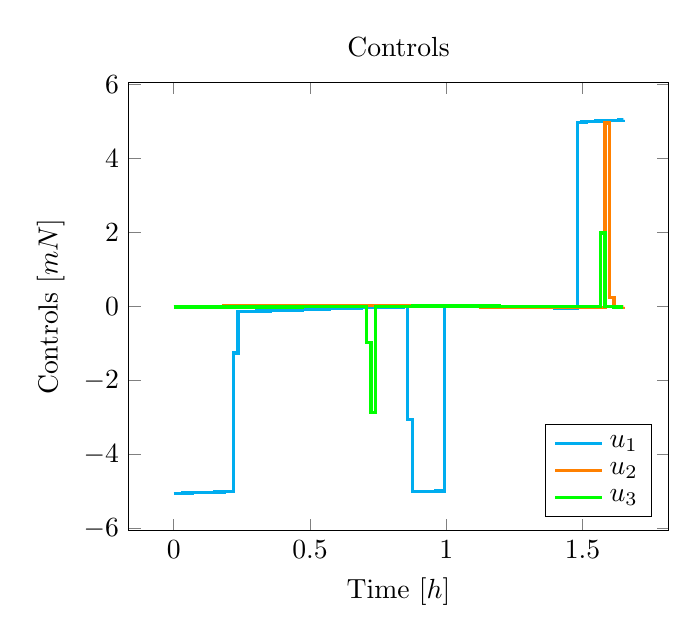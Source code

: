 \begin{tikzpicture}[]
\begin{axis}[legend pos = {south east}, ylabel = {Controls $[mN]$}, title = {Controls}, xlabel = {Time $[h]$}]\addplot+ [const plot, no marks, cyan, very thick]coordinates {
(0.0, -5.053)
(0.017, -5.048)
(0.034, -5.043)
(0.051, -5.039)
(0.067, -5.035)
(0.084, -5.031)
(0.101, -5.027)
(0.118, -5.023)
(0.135, -5.019)
(0.152, -5.016)
(0.168, -5.012)
(0.185, -5.007)
(0.202, -5.002)
(0.219, -1.256)
(0.236, -0.132)
(0.253, -0.129)
(0.269, -0.127)
(0.286, -0.125)
(0.303, -0.122)
(0.32, -0.119)
(0.337, -0.116)
(0.354, -0.113)
(0.37, -0.109)
(0.387, -0.106)
(0.404, -0.102)
(0.421, -0.098)
(0.438, -0.094)
(0.455, -0.09)
(0.471, -0.086)
(0.488, -0.082)
(0.505, -0.078)
(0.522, -0.074)
(0.539, -0.07)
(0.556, -0.065)
(0.572, -0.061)
(0.589, -0.057)
(0.606, -0.053)
(0.623, -0.049)
(0.64, -0.045)
(0.657, -0.041)
(0.673, -0.037)
(0.69, -0.033)
(0.707, -0.029)
(0.724, -0.026)
(0.741, -0.022)
(0.758, -0.019)
(0.774, -0.016)
(0.791, -0.013)
(0.808, -0.01)
(0.825, -0.008)
(0.842, -0.005)
(0.859, -3.048)
(0.875, -4.996)
(0.892, -4.995)
(0.909, -4.994)
(0.926, -4.992)
(0.943, -4.991)
(0.96, -4.989)
(0.976, -4.986)
(0.993, 0.007)
(1.01, 0.007)
(1.027, 0.007)
(1.044, 0.007)
(1.061, 0.007)
(1.077, 0.006)
(1.094, 0.005)
(1.111, 0.004)
(1.128, 0.003)
(1.145, 0.002)
(1.162, -4.575e-6)
(1.178, -0.002)
(1.195, -0.004)
(1.212, -0.006)
(1.229, -0.008)
(1.246, -0.01)
(1.263, -0.013)
(1.279, -0.015)
(1.296, -0.018)
(1.313, -0.021)
(1.33, -0.024)
(1.347, -0.026)
(1.364, -0.029)
(1.38, -0.032)
(1.397, -0.035)
(1.414, -0.038)
(1.431, -0.041)
(1.448, -0.044)
(1.465, -0.047)
(1.481, 4.983)
(1.498, 4.993)
(1.515, 5.003)
(1.532, 5.009)
(1.549, 5.015)
(1.566, 5.021)
(1.582, 5.027)
(1.599, 5.032)
(1.616, 5.038)
(1.633, 5.044)
(1.65, 5.049)
};
\addlegendentry{$u_1$}
\addplot+ [const plot, no marks, orange, very thick]coordinates {
(0.0, -0.006)
(0.017, -0.004)
(0.034, -0.003)
(0.051, -0.001)
(0.067, 0.001)
(0.084, 0.002)
(0.101, 0.004)
(0.118, 0.006)
(0.135, 0.008)
(0.152, 0.01)
(0.168, 0.011)
(0.185, 0.013)
(0.202, 0.015)
(0.219, 0.017)
(0.236, 0.018)
(0.253, 0.02)
(0.269, 0.021)
(0.286, 0.023)
(0.303, 0.024)
(0.32, 0.026)
(0.337, 0.027)
(0.354, 0.028)
(0.37, 0.029)
(0.387, 0.03)
(0.404, 0.031)
(0.421, 0.032)
(0.438, 0.033)
(0.455, 0.034)
(0.471, 0.034)
(0.488, 0.035)
(0.505, 0.035)
(0.522, 0.035)
(0.539, 0.036)
(0.556, 0.036)
(0.572, 0.035)
(0.589, 0.035)
(0.606, 0.035)
(0.623, 0.035)
(0.64, 0.034)
(0.657, 0.033)
(0.673, 0.033)
(0.69, 0.032)
(0.707, 0.031)
(0.724, 0.03)
(0.741, 0.029)
(0.758, 0.027)
(0.774, 0.026)
(0.791, 0.025)
(0.808, 0.023)
(0.825, 0.022)
(0.842, 0.02)
(0.859, 0.019)
(0.875, 0.017)
(0.892, 0.015)
(0.909, 0.014)
(0.926, 0.012)
(0.943, 0.01)
(0.96, 0.008)
(0.976, 0.007)
(0.993, 0.005)
(1.01, 0.003)
(1.027, 0.001)
(1.044, -0.001)
(1.061, -0.002)
(1.077, -0.004)
(1.094, -0.006)
(1.111, -0.007)
(1.128, -0.009)
(1.145, -0.01)
(1.162, -0.012)
(1.178, -0.013)
(1.195, -0.014)
(1.212, -0.016)
(1.229, -0.017)
(1.246, -0.018)
(1.263, -0.019)
(1.279, -0.019)
(1.296, -0.02)
(1.313, -0.021)
(1.33, -0.021)
(1.347, -0.022)
(1.364, -0.022)
(1.38, -0.022)
(1.397, -0.022)
(1.414, -0.022)
(1.431, -0.022)
(1.448, -0.022)
(1.465, -0.021)
(1.481, -0.021)
(1.498, -0.02)
(1.515, -0.02)
(1.532, -0.019)
(1.549, -0.018)
(1.566, -0.017)
(1.582, 4.966)
(1.599, 0.242)
(1.616, -0.013)
(1.633, -0.012)
(1.65, -0.011)
};
\addlegendentry{$u_2$}
\addplot+ [const plot, no marks, green, very thick]coordinates {
(0.0, -0.011)
(0.017, -0.011)
(0.034, -0.012)
(0.051, -0.012)
(0.067, -0.013)
(0.084, -0.013)
(0.101, -0.013)
(0.118, -0.014)
(0.135, -0.014)
(0.152, -0.014)
(0.168, -0.014)
(0.185, -0.014)
(0.202, -0.014)
(0.219, -0.014)
(0.236, -0.014)
(0.253, -0.014)
(0.269, -0.013)
(0.286, -0.013)
(0.303, -0.013)
(0.32, -0.012)
(0.337, -0.012)
(0.354, -0.011)
(0.37, -0.011)
(0.387, -0.01)
(0.404, -0.01)
(0.421, -0.009)
(0.438, -0.008)
(0.455, -0.008)
(0.471, -0.007)
(0.488, -0.006)
(0.505, -0.005)
(0.522, -0.004)
(0.539, -0.004)
(0.556, -0.003)
(0.572, -0.002)
(0.589, -0.001)
(0.606, -9.977e-5)
(0.623, 0.001)
(0.64, 0.002)
(0.657, 0.002)
(0.673, 0.003)
(0.69, 0.004)
(0.707, -0.979)
(0.724, -2.868)
(0.741, 0.007)
(0.758, 0.007)
(0.774, 0.008)
(0.791, 0.009)
(0.808, 0.009)
(0.825, 0.01)
(0.842, 0.011)
(0.859, 0.011)
(0.875, 0.012)
(0.892, 0.012)
(0.909, 0.012)
(0.926, 0.013)
(0.943, 0.013)
(0.96, 0.013)
(0.976, 0.014)
(0.993, 0.014)
(1.01, 0.014)
(1.027, 0.014)
(1.044, 0.014)
(1.061, 0.014)
(1.077, 0.014)
(1.094, 0.013)
(1.111, 0.013)
(1.128, 0.013)
(1.145, 0.013)
(1.162, 0.012)
(1.178, 0.012)
(1.195, 0.011)
(1.212, 0.011)
(1.229, 0.01)
(1.246, 0.01)
(1.263, 0.009)
(1.279, 0.008)
(1.296, 0.008)
(1.313, 0.007)
(1.33, 0.006)
(1.347, 0.005)
(1.364, 0.005)
(1.38, 0.004)
(1.397, 0.003)
(1.414, 0.002)
(1.431, 0.001)
(1.448, 0.0)
(1.465, -0.0)
(1.481, -0.001)
(1.498, -0.002)
(1.515, -0.003)
(1.532, -0.004)
(1.549, -0.005)
(1.566, 1.986)
(1.582, -0.006)
(1.599, -0.007)
(1.616, -0.008)
(1.633, -0.009)
(1.65, -0.009)
};
\addlegendentry{$u_3$}
\end{axis}

\end{tikzpicture}

